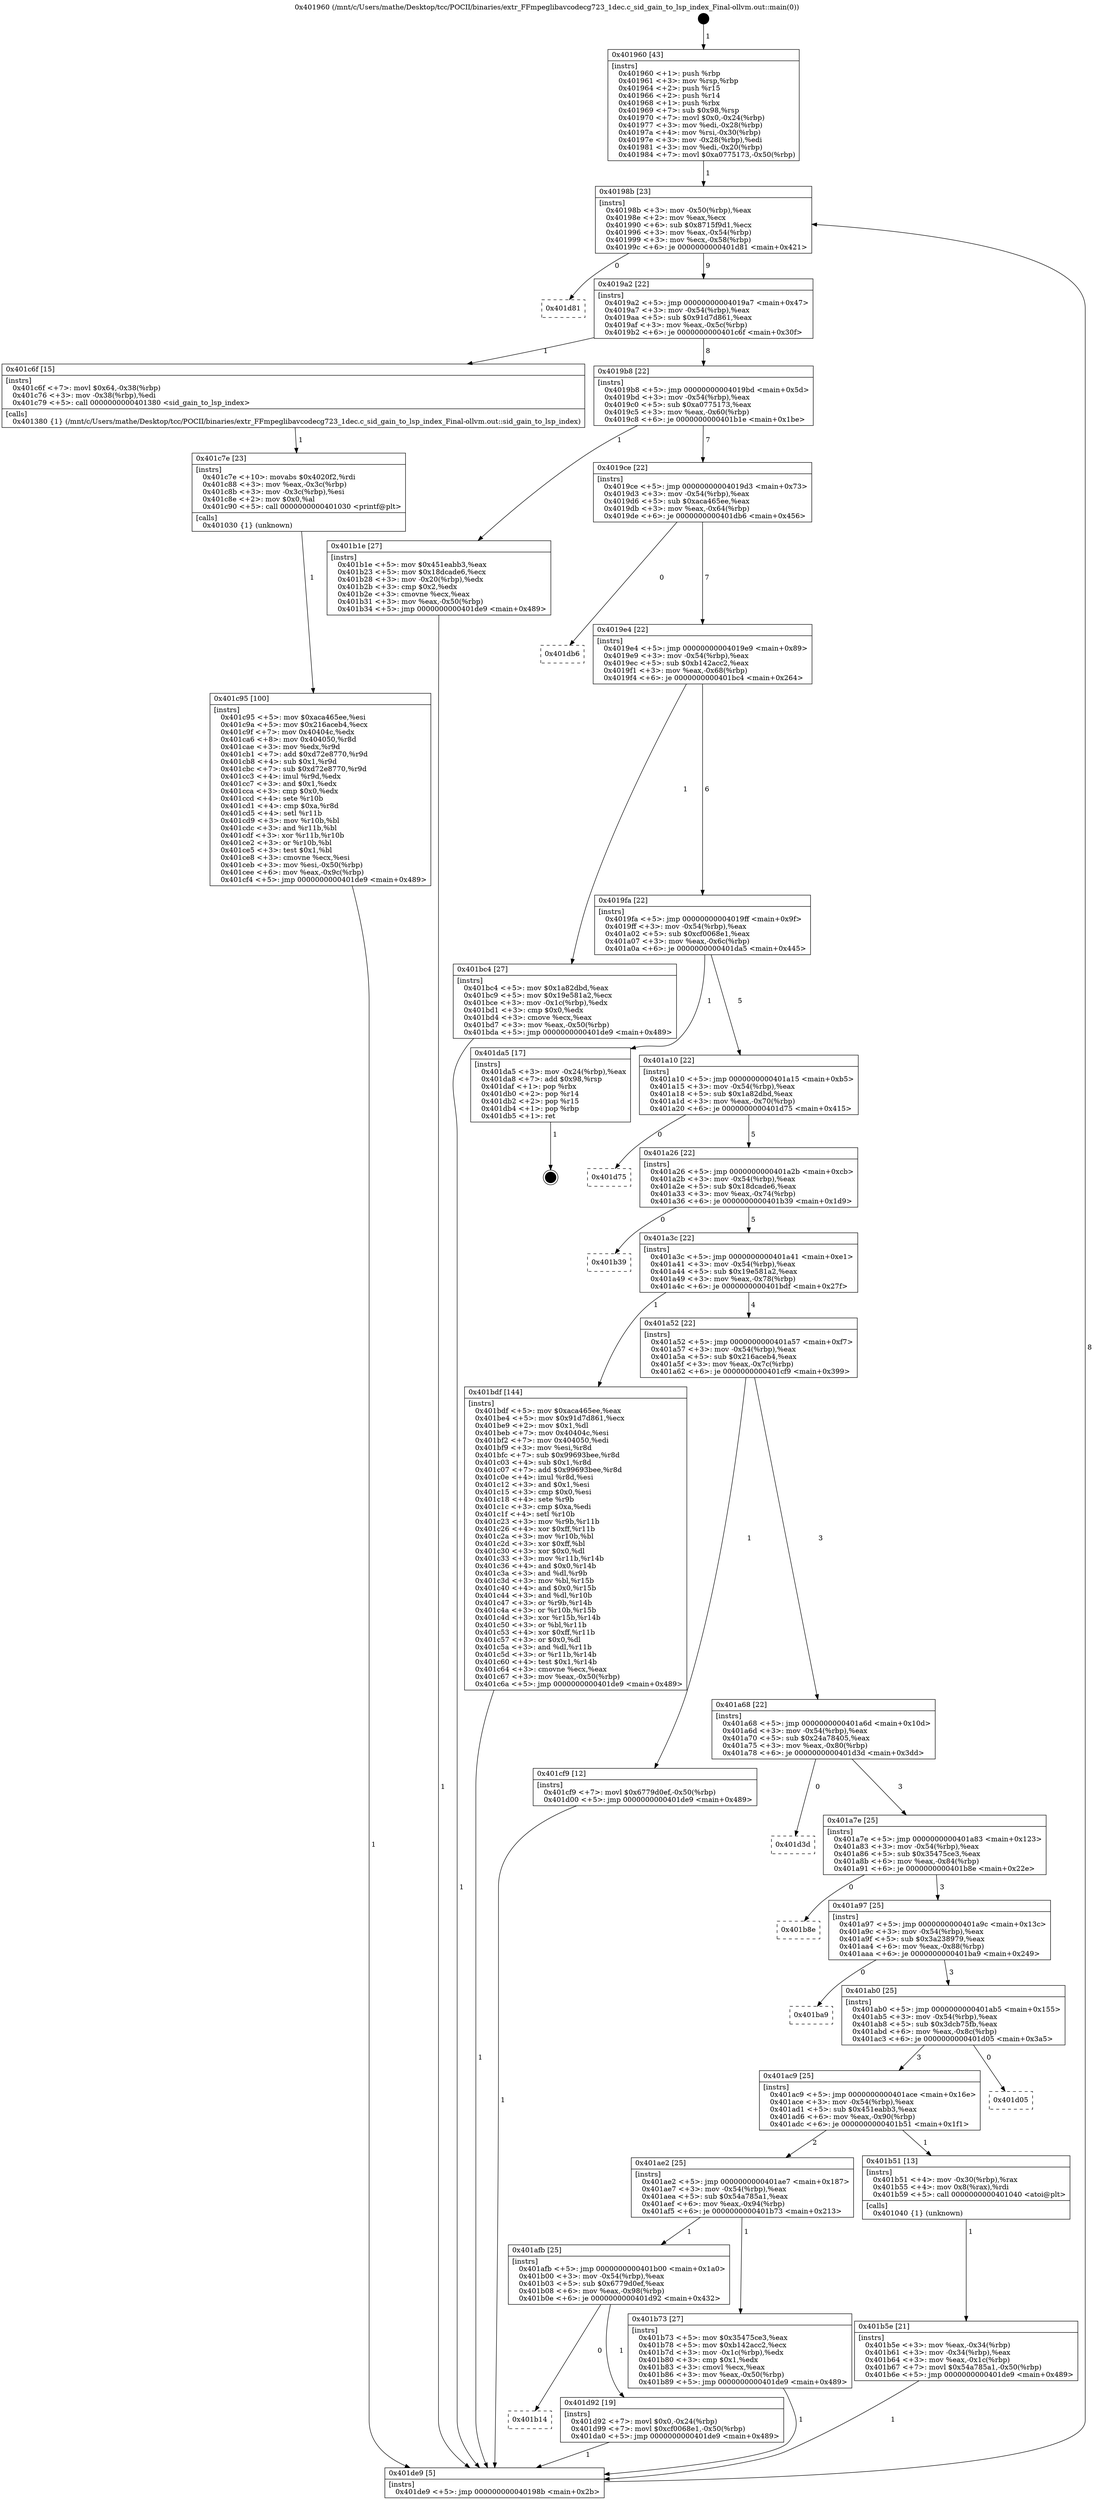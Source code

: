 digraph "0x401960" {
  label = "0x401960 (/mnt/c/Users/mathe/Desktop/tcc/POCII/binaries/extr_FFmpeglibavcodecg723_1dec.c_sid_gain_to_lsp_index_Final-ollvm.out::main(0))"
  labelloc = "t"
  node[shape=record]

  Entry [label="",width=0.3,height=0.3,shape=circle,fillcolor=black,style=filled]
  "0x40198b" [label="{
     0x40198b [23]\l
     | [instrs]\l
     &nbsp;&nbsp;0x40198b \<+3\>: mov -0x50(%rbp),%eax\l
     &nbsp;&nbsp;0x40198e \<+2\>: mov %eax,%ecx\l
     &nbsp;&nbsp;0x401990 \<+6\>: sub $0x8715f9d1,%ecx\l
     &nbsp;&nbsp;0x401996 \<+3\>: mov %eax,-0x54(%rbp)\l
     &nbsp;&nbsp;0x401999 \<+3\>: mov %ecx,-0x58(%rbp)\l
     &nbsp;&nbsp;0x40199c \<+6\>: je 0000000000401d81 \<main+0x421\>\l
  }"]
  "0x401d81" [label="{
     0x401d81\l
  }", style=dashed]
  "0x4019a2" [label="{
     0x4019a2 [22]\l
     | [instrs]\l
     &nbsp;&nbsp;0x4019a2 \<+5\>: jmp 00000000004019a7 \<main+0x47\>\l
     &nbsp;&nbsp;0x4019a7 \<+3\>: mov -0x54(%rbp),%eax\l
     &nbsp;&nbsp;0x4019aa \<+5\>: sub $0x91d7d861,%eax\l
     &nbsp;&nbsp;0x4019af \<+3\>: mov %eax,-0x5c(%rbp)\l
     &nbsp;&nbsp;0x4019b2 \<+6\>: je 0000000000401c6f \<main+0x30f\>\l
  }"]
  Exit [label="",width=0.3,height=0.3,shape=circle,fillcolor=black,style=filled,peripheries=2]
  "0x401c6f" [label="{
     0x401c6f [15]\l
     | [instrs]\l
     &nbsp;&nbsp;0x401c6f \<+7\>: movl $0x64,-0x38(%rbp)\l
     &nbsp;&nbsp;0x401c76 \<+3\>: mov -0x38(%rbp),%edi\l
     &nbsp;&nbsp;0x401c79 \<+5\>: call 0000000000401380 \<sid_gain_to_lsp_index\>\l
     | [calls]\l
     &nbsp;&nbsp;0x401380 \{1\} (/mnt/c/Users/mathe/Desktop/tcc/POCII/binaries/extr_FFmpeglibavcodecg723_1dec.c_sid_gain_to_lsp_index_Final-ollvm.out::sid_gain_to_lsp_index)\l
  }"]
  "0x4019b8" [label="{
     0x4019b8 [22]\l
     | [instrs]\l
     &nbsp;&nbsp;0x4019b8 \<+5\>: jmp 00000000004019bd \<main+0x5d\>\l
     &nbsp;&nbsp;0x4019bd \<+3\>: mov -0x54(%rbp),%eax\l
     &nbsp;&nbsp;0x4019c0 \<+5\>: sub $0xa0775173,%eax\l
     &nbsp;&nbsp;0x4019c5 \<+3\>: mov %eax,-0x60(%rbp)\l
     &nbsp;&nbsp;0x4019c8 \<+6\>: je 0000000000401b1e \<main+0x1be\>\l
  }"]
  "0x401b14" [label="{
     0x401b14\l
  }", style=dashed]
  "0x401b1e" [label="{
     0x401b1e [27]\l
     | [instrs]\l
     &nbsp;&nbsp;0x401b1e \<+5\>: mov $0x451eabb3,%eax\l
     &nbsp;&nbsp;0x401b23 \<+5\>: mov $0x18dcade6,%ecx\l
     &nbsp;&nbsp;0x401b28 \<+3\>: mov -0x20(%rbp),%edx\l
     &nbsp;&nbsp;0x401b2b \<+3\>: cmp $0x2,%edx\l
     &nbsp;&nbsp;0x401b2e \<+3\>: cmovne %ecx,%eax\l
     &nbsp;&nbsp;0x401b31 \<+3\>: mov %eax,-0x50(%rbp)\l
     &nbsp;&nbsp;0x401b34 \<+5\>: jmp 0000000000401de9 \<main+0x489\>\l
  }"]
  "0x4019ce" [label="{
     0x4019ce [22]\l
     | [instrs]\l
     &nbsp;&nbsp;0x4019ce \<+5\>: jmp 00000000004019d3 \<main+0x73\>\l
     &nbsp;&nbsp;0x4019d3 \<+3\>: mov -0x54(%rbp),%eax\l
     &nbsp;&nbsp;0x4019d6 \<+5\>: sub $0xaca465ee,%eax\l
     &nbsp;&nbsp;0x4019db \<+3\>: mov %eax,-0x64(%rbp)\l
     &nbsp;&nbsp;0x4019de \<+6\>: je 0000000000401db6 \<main+0x456\>\l
  }"]
  "0x401de9" [label="{
     0x401de9 [5]\l
     | [instrs]\l
     &nbsp;&nbsp;0x401de9 \<+5\>: jmp 000000000040198b \<main+0x2b\>\l
  }"]
  "0x401960" [label="{
     0x401960 [43]\l
     | [instrs]\l
     &nbsp;&nbsp;0x401960 \<+1\>: push %rbp\l
     &nbsp;&nbsp;0x401961 \<+3\>: mov %rsp,%rbp\l
     &nbsp;&nbsp;0x401964 \<+2\>: push %r15\l
     &nbsp;&nbsp;0x401966 \<+2\>: push %r14\l
     &nbsp;&nbsp;0x401968 \<+1\>: push %rbx\l
     &nbsp;&nbsp;0x401969 \<+7\>: sub $0x98,%rsp\l
     &nbsp;&nbsp;0x401970 \<+7\>: movl $0x0,-0x24(%rbp)\l
     &nbsp;&nbsp;0x401977 \<+3\>: mov %edi,-0x28(%rbp)\l
     &nbsp;&nbsp;0x40197a \<+4\>: mov %rsi,-0x30(%rbp)\l
     &nbsp;&nbsp;0x40197e \<+3\>: mov -0x28(%rbp),%edi\l
     &nbsp;&nbsp;0x401981 \<+3\>: mov %edi,-0x20(%rbp)\l
     &nbsp;&nbsp;0x401984 \<+7\>: movl $0xa0775173,-0x50(%rbp)\l
  }"]
  "0x401d92" [label="{
     0x401d92 [19]\l
     | [instrs]\l
     &nbsp;&nbsp;0x401d92 \<+7\>: movl $0x0,-0x24(%rbp)\l
     &nbsp;&nbsp;0x401d99 \<+7\>: movl $0xcf0068e1,-0x50(%rbp)\l
     &nbsp;&nbsp;0x401da0 \<+5\>: jmp 0000000000401de9 \<main+0x489\>\l
  }"]
  "0x401db6" [label="{
     0x401db6\l
  }", style=dashed]
  "0x4019e4" [label="{
     0x4019e4 [22]\l
     | [instrs]\l
     &nbsp;&nbsp;0x4019e4 \<+5\>: jmp 00000000004019e9 \<main+0x89\>\l
     &nbsp;&nbsp;0x4019e9 \<+3\>: mov -0x54(%rbp),%eax\l
     &nbsp;&nbsp;0x4019ec \<+5\>: sub $0xb142acc2,%eax\l
     &nbsp;&nbsp;0x4019f1 \<+3\>: mov %eax,-0x68(%rbp)\l
     &nbsp;&nbsp;0x4019f4 \<+6\>: je 0000000000401bc4 \<main+0x264\>\l
  }"]
  "0x401c95" [label="{
     0x401c95 [100]\l
     | [instrs]\l
     &nbsp;&nbsp;0x401c95 \<+5\>: mov $0xaca465ee,%esi\l
     &nbsp;&nbsp;0x401c9a \<+5\>: mov $0x216aceb4,%ecx\l
     &nbsp;&nbsp;0x401c9f \<+7\>: mov 0x40404c,%edx\l
     &nbsp;&nbsp;0x401ca6 \<+8\>: mov 0x404050,%r8d\l
     &nbsp;&nbsp;0x401cae \<+3\>: mov %edx,%r9d\l
     &nbsp;&nbsp;0x401cb1 \<+7\>: add $0xd72e8770,%r9d\l
     &nbsp;&nbsp;0x401cb8 \<+4\>: sub $0x1,%r9d\l
     &nbsp;&nbsp;0x401cbc \<+7\>: sub $0xd72e8770,%r9d\l
     &nbsp;&nbsp;0x401cc3 \<+4\>: imul %r9d,%edx\l
     &nbsp;&nbsp;0x401cc7 \<+3\>: and $0x1,%edx\l
     &nbsp;&nbsp;0x401cca \<+3\>: cmp $0x0,%edx\l
     &nbsp;&nbsp;0x401ccd \<+4\>: sete %r10b\l
     &nbsp;&nbsp;0x401cd1 \<+4\>: cmp $0xa,%r8d\l
     &nbsp;&nbsp;0x401cd5 \<+4\>: setl %r11b\l
     &nbsp;&nbsp;0x401cd9 \<+3\>: mov %r10b,%bl\l
     &nbsp;&nbsp;0x401cdc \<+3\>: and %r11b,%bl\l
     &nbsp;&nbsp;0x401cdf \<+3\>: xor %r11b,%r10b\l
     &nbsp;&nbsp;0x401ce2 \<+3\>: or %r10b,%bl\l
     &nbsp;&nbsp;0x401ce5 \<+3\>: test $0x1,%bl\l
     &nbsp;&nbsp;0x401ce8 \<+3\>: cmovne %ecx,%esi\l
     &nbsp;&nbsp;0x401ceb \<+3\>: mov %esi,-0x50(%rbp)\l
     &nbsp;&nbsp;0x401cee \<+6\>: mov %eax,-0x9c(%rbp)\l
     &nbsp;&nbsp;0x401cf4 \<+5\>: jmp 0000000000401de9 \<main+0x489\>\l
  }"]
  "0x401bc4" [label="{
     0x401bc4 [27]\l
     | [instrs]\l
     &nbsp;&nbsp;0x401bc4 \<+5\>: mov $0x1a82dbd,%eax\l
     &nbsp;&nbsp;0x401bc9 \<+5\>: mov $0x19e581a2,%ecx\l
     &nbsp;&nbsp;0x401bce \<+3\>: mov -0x1c(%rbp),%edx\l
     &nbsp;&nbsp;0x401bd1 \<+3\>: cmp $0x0,%edx\l
     &nbsp;&nbsp;0x401bd4 \<+3\>: cmove %ecx,%eax\l
     &nbsp;&nbsp;0x401bd7 \<+3\>: mov %eax,-0x50(%rbp)\l
     &nbsp;&nbsp;0x401bda \<+5\>: jmp 0000000000401de9 \<main+0x489\>\l
  }"]
  "0x4019fa" [label="{
     0x4019fa [22]\l
     | [instrs]\l
     &nbsp;&nbsp;0x4019fa \<+5\>: jmp 00000000004019ff \<main+0x9f\>\l
     &nbsp;&nbsp;0x4019ff \<+3\>: mov -0x54(%rbp),%eax\l
     &nbsp;&nbsp;0x401a02 \<+5\>: sub $0xcf0068e1,%eax\l
     &nbsp;&nbsp;0x401a07 \<+3\>: mov %eax,-0x6c(%rbp)\l
     &nbsp;&nbsp;0x401a0a \<+6\>: je 0000000000401da5 \<main+0x445\>\l
  }"]
  "0x401c7e" [label="{
     0x401c7e [23]\l
     | [instrs]\l
     &nbsp;&nbsp;0x401c7e \<+10\>: movabs $0x4020f2,%rdi\l
     &nbsp;&nbsp;0x401c88 \<+3\>: mov %eax,-0x3c(%rbp)\l
     &nbsp;&nbsp;0x401c8b \<+3\>: mov -0x3c(%rbp),%esi\l
     &nbsp;&nbsp;0x401c8e \<+2\>: mov $0x0,%al\l
     &nbsp;&nbsp;0x401c90 \<+5\>: call 0000000000401030 \<printf@plt\>\l
     | [calls]\l
     &nbsp;&nbsp;0x401030 \{1\} (unknown)\l
  }"]
  "0x401da5" [label="{
     0x401da5 [17]\l
     | [instrs]\l
     &nbsp;&nbsp;0x401da5 \<+3\>: mov -0x24(%rbp),%eax\l
     &nbsp;&nbsp;0x401da8 \<+7\>: add $0x98,%rsp\l
     &nbsp;&nbsp;0x401daf \<+1\>: pop %rbx\l
     &nbsp;&nbsp;0x401db0 \<+2\>: pop %r14\l
     &nbsp;&nbsp;0x401db2 \<+2\>: pop %r15\l
     &nbsp;&nbsp;0x401db4 \<+1\>: pop %rbp\l
     &nbsp;&nbsp;0x401db5 \<+1\>: ret\l
  }"]
  "0x401a10" [label="{
     0x401a10 [22]\l
     | [instrs]\l
     &nbsp;&nbsp;0x401a10 \<+5\>: jmp 0000000000401a15 \<main+0xb5\>\l
     &nbsp;&nbsp;0x401a15 \<+3\>: mov -0x54(%rbp),%eax\l
     &nbsp;&nbsp;0x401a18 \<+5\>: sub $0x1a82dbd,%eax\l
     &nbsp;&nbsp;0x401a1d \<+3\>: mov %eax,-0x70(%rbp)\l
     &nbsp;&nbsp;0x401a20 \<+6\>: je 0000000000401d75 \<main+0x415\>\l
  }"]
  "0x401afb" [label="{
     0x401afb [25]\l
     | [instrs]\l
     &nbsp;&nbsp;0x401afb \<+5\>: jmp 0000000000401b00 \<main+0x1a0\>\l
     &nbsp;&nbsp;0x401b00 \<+3\>: mov -0x54(%rbp),%eax\l
     &nbsp;&nbsp;0x401b03 \<+5\>: sub $0x6779d0ef,%eax\l
     &nbsp;&nbsp;0x401b08 \<+6\>: mov %eax,-0x98(%rbp)\l
     &nbsp;&nbsp;0x401b0e \<+6\>: je 0000000000401d92 \<main+0x432\>\l
  }"]
  "0x401d75" [label="{
     0x401d75\l
  }", style=dashed]
  "0x401a26" [label="{
     0x401a26 [22]\l
     | [instrs]\l
     &nbsp;&nbsp;0x401a26 \<+5\>: jmp 0000000000401a2b \<main+0xcb\>\l
     &nbsp;&nbsp;0x401a2b \<+3\>: mov -0x54(%rbp),%eax\l
     &nbsp;&nbsp;0x401a2e \<+5\>: sub $0x18dcade6,%eax\l
     &nbsp;&nbsp;0x401a33 \<+3\>: mov %eax,-0x74(%rbp)\l
     &nbsp;&nbsp;0x401a36 \<+6\>: je 0000000000401b39 \<main+0x1d9\>\l
  }"]
  "0x401b73" [label="{
     0x401b73 [27]\l
     | [instrs]\l
     &nbsp;&nbsp;0x401b73 \<+5\>: mov $0x35475ce3,%eax\l
     &nbsp;&nbsp;0x401b78 \<+5\>: mov $0xb142acc2,%ecx\l
     &nbsp;&nbsp;0x401b7d \<+3\>: mov -0x1c(%rbp),%edx\l
     &nbsp;&nbsp;0x401b80 \<+3\>: cmp $0x1,%edx\l
     &nbsp;&nbsp;0x401b83 \<+3\>: cmovl %ecx,%eax\l
     &nbsp;&nbsp;0x401b86 \<+3\>: mov %eax,-0x50(%rbp)\l
     &nbsp;&nbsp;0x401b89 \<+5\>: jmp 0000000000401de9 \<main+0x489\>\l
  }"]
  "0x401b39" [label="{
     0x401b39\l
  }", style=dashed]
  "0x401a3c" [label="{
     0x401a3c [22]\l
     | [instrs]\l
     &nbsp;&nbsp;0x401a3c \<+5\>: jmp 0000000000401a41 \<main+0xe1\>\l
     &nbsp;&nbsp;0x401a41 \<+3\>: mov -0x54(%rbp),%eax\l
     &nbsp;&nbsp;0x401a44 \<+5\>: sub $0x19e581a2,%eax\l
     &nbsp;&nbsp;0x401a49 \<+3\>: mov %eax,-0x78(%rbp)\l
     &nbsp;&nbsp;0x401a4c \<+6\>: je 0000000000401bdf \<main+0x27f\>\l
  }"]
  "0x401b5e" [label="{
     0x401b5e [21]\l
     | [instrs]\l
     &nbsp;&nbsp;0x401b5e \<+3\>: mov %eax,-0x34(%rbp)\l
     &nbsp;&nbsp;0x401b61 \<+3\>: mov -0x34(%rbp),%eax\l
     &nbsp;&nbsp;0x401b64 \<+3\>: mov %eax,-0x1c(%rbp)\l
     &nbsp;&nbsp;0x401b67 \<+7\>: movl $0x54a785a1,-0x50(%rbp)\l
     &nbsp;&nbsp;0x401b6e \<+5\>: jmp 0000000000401de9 \<main+0x489\>\l
  }"]
  "0x401bdf" [label="{
     0x401bdf [144]\l
     | [instrs]\l
     &nbsp;&nbsp;0x401bdf \<+5\>: mov $0xaca465ee,%eax\l
     &nbsp;&nbsp;0x401be4 \<+5\>: mov $0x91d7d861,%ecx\l
     &nbsp;&nbsp;0x401be9 \<+2\>: mov $0x1,%dl\l
     &nbsp;&nbsp;0x401beb \<+7\>: mov 0x40404c,%esi\l
     &nbsp;&nbsp;0x401bf2 \<+7\>: mov 0x404050,%edi\l
     &nbsp;&nbsp;0x401bf9 \<+3\>: mov %esi,%r8d\l
     &nbsp;&nbsp;0x401bfc \<+7\>: sub $0x99693bee,%r8d\l
     &nbsp;&nbsp;0x401c03 \<+4\>: sub $0x1,%r8d\l
     &nbsp;&nbsp;0x401c07 \<+7\>: add $0x99693bee,%r8d\l
     &nbsp;&nbsp;0x401c0e \<+4\>: imul %r8d,%esi\l
     &nbsp;&nbsp;0x401c12 \<+3\>: and $0x1,%esi\l
     &nbsp;&nbsp;0x401c15 \<+3\>: cmp $0x0,%esi\l
     &nbsp;&nbsp;0x401c18 \<+4\>: sete %r9b\l
     &nbsp;&nbsp;0x401c1c \<+3\>: cmp $0xa,%edi\l
     &nbsp;&nbsp;0x401c1f \<+4\>: setl %r10b\l
     &nbsp;&nbsp;0x401c23 \<+3\>: mov %r9b,%r11b\l
     &nbsp;&nbsp;0x401c26 \<+4\>: xor $0xff,%r11b\l
     &nbsp;&nbsp;0x401c2a \<+3\>: mov %r10b,%bl\l
     &nbsp;&nbsp;0x401c2d \<+3\>: xor $0xff,%bl\l
     &nbsp;&nbsp;0x401c30 \<+3\>: xor $0x0,%dl\l
     &nbsp;&nbsp;0x401c33 \<+3\>: mov %r11b,%r14b\l
     &nbsp;&nbsp;0x401c36 \<+4\>: and $0x0,%r14b\l
     &nbsp;&nbsp;0x401c3a \<+3\>: and %dl,%r9b\l
     &nbsp;&nbsp;0x401c3d \<+3\>: mov %bl,%r15b\l
     &nbsp;&nbsp;0x401c40 \<+4\>: and $0x0,%r15b\l
     &nbsp;&nbsp;0x401c44 \<+3\>: and %dl,%r10b\l
     &nbsp;&nbsp;0x401c47 \<+3\>: or %r9b,%r14b\l
     &nbsp;&nbsp;0x401c4a \<+3\>: or %r10b,%r15b\l
     &nbsp;&nbsp;0x401c4d \<+3\>: xor %r15b,%r14b\l
     &nbsp;&nbsp;0x401c50 \<+3\>: or %bl,%r11b\l
     &nbsp;&nbsp;0x401c53 \<+4\>: xor $0xff,%r11b\l
     &nbsp;&nbsp;0x401c57 \<+3\>: or $0x0,%dl\l
     &nbsp;&nbsp;0x401c5a \<+3\>: and %dl,%r11b\l
     &nbsp;&nbsp;0x401c5d \<+3\>: or %r11b,%r14b\l
     &nbsp;&nbsp;0x401c60 \<+4\>: test $0x1,%r14b\l
     &nbsp;&nbsp;0x401c64 \<+3\>: cmovne %ecx,%eax\l
     &nbsp;&nbsp;0x401c67 \<+3\>: mov %eax,-0x50(%rbp)\l
     &nbsp;&nbsp;0x401c6a \<+5\>: jmp 0000000000401de9 \<main+0x489\>\l
  }"]
  "0x401a52" [label="{
     0x401a52 [22]\l
     | [instrs]\l
     &nbsp;&nbsp;0x401a52 \<+5\>: jmp 0000000000401a57 \<main+0xf7\>\l
     &nbsp;&nbsp;0x401a57 \<+3\>: mov -0x54(%rbp),%eax\l
     &nbsp;&nbsp;0x401a5a \<+5\>: sub $0x216aceb4,%eax\l
     &nbsp;&nbsp;0x401a5f \<+3\>: mov %eax,-0x7c(%rbp)\l
     &nbsp;&nbsp;0x401a62 \<+6\>: je 0000000000401cf9 \<main+0x399\>\l
  }"]
  "0x401ae2" [label="{
     0x401ae2 [25]\l
     | [instrs]\l
     &nbsp;&nbsp;0x401ae2 \<+5\>: jmp 0000000000401ae7 \<main+0x187\>\l
     &nbsp;&nbsp;0x401ae7 \<+3\>: mov -0x54(%rbp),%eax\l
     &nbsp;&nbsp;0x401aea \<+5\>: sub $0x54a785a1,%eax\l
     &nbsp;&nbsp;0x401aef \<+6\>: mov %eax,-0x94(%rbp)\l
     &nbsp;&nbsp;0x401af5 \<+6\>: je 0000000000401b73 \<main+0x213\>\l
  }"]
  "0x401cf9" [label="{
     0x401cf9 [12]\l
     | [instrs]\l
     &nbsp;&nbsp;0x401cf9 \<+7\>: movl $0x6779d0ef,-0x50(%rbp)\l
     &nbsp;&nbsp;0x401d00 \<+5\>: jmp 0000000000401de9 \<main+0x489\>\l
  }"]
  "0x401a68" [label="{
     0x401a68 [22]\l
     | [instrs]\l
     &nbsp;&nbsp;0x401a68 \<+5\>: jmp 0000000000401a6d \<main+0x10d\>\l
     &nbsp;&nbsp;0x401a6d \<+3\>: mov -0x54(%rbp),%eax\l
     &nbsp;&nbsp;0x401a70 \<+5\>: sub $0x24a78405,%eax\l
     &nbsp;&nbsp;0x401a75 \<+3\>: mov %eax,-0x80(%rbp)\l
     &nbsp;&nbsp;0x401a78 \<+6\>: je 0000000000401d3d \<main+0x3dd\>\l
  }"]
  "0x401b51" [label="{
     0x401b51 [13]\l
     | [instrs]\l
     &nbsp;&nbsp;0x401b51 \<+4\>: mov -0x30(%rbp),%rax\l
     &nbsp;&nbsp;0x401b55 \<+4\>: mov 0x8(%rax),%rdi\l
     &nbsp;&nbsp;0x401b59 \<+5\>: call 0000000000401040 \<atoi@plt\>\l
     | [calls]\l
     &nbsp;&nbsp;0x401040 \{1\} (unknown)\l
  }"]
  "0x401d3d" [label="{
     0x401d3d\l
  }", style=dashed]
  "0x401a7e" [label="{
     0x401a7e [25]\l
     | [instrs]\l
     &nbsp;&nbsp;0x401a7e \<+5\>: jmp 0000000000401a83 \<main+0x123\>\l
     &nbsp;&nbsp;0x401a83 \<+3\>: mov -0x54(%rbp),%eax\l
     &nbsp;&nbsp;0x401a86 \<+5\>: sub $0x35475ce3,%eax\l
     &nbsp;&nbsp;0x401a8b \<+6\>: mov %eax,-0x84(%rbp)\l
     &nbsp;&nbsp;0x401a91 \<+6\>: je 0000000000401b8e \<main+0x22e\>\l
  }"]
  "0x401ac9" [label="{
     0x401ac9 [25]\l
     | [instrs]\l
     &nbsp;&nbsp;0x401ac9 \<+5\>: jmp 0000000000401ace \<main+0x16e\>\l
     &nbsp;&nbsp;0x401ace \<+3\>: mov -0x54(%rbp),%eax\l
     &nbsp;&nbsp;0x401ad1 \<+5\>: sub $0x451eabb3,%eax\l
     &nbsp;&nbsp;0x401ad6 \<+6\>: mov %eax,-0x90(%rbp)\l
     &nbsp;&nbsp;0x401adc \<+6\>: je 0000000000401b51 \<main+0x1f1\>\l
  }"]
  "0x401b8e" [label="{
     0x401b8e\l
  }", style=dashed]
  "0x401a97" [label="{
     0x401a97 [25]\l
     | [instrs]\l
     &nbsp;&nbsp;0x401a97 \<+5\>: jmp 0000000000401a9c \<main+0x13c\>\l
     &nbsp;&nbsp;0x401a9c \<+3\>: mov -0x54(%rbp),%eax\l
     &nbsp;&nbsp;0x401a9f \<+5\>: sub $0x3a238979,%eax\l
     &nbsp;&nbsp;0x401aa4 \<+6\>: mov %eax,-0x88(%rbp)\l
     &nbsp;&nbsp;0x401aaa \<+6\>: je 0000000000401ba9 \<main+0x249\>\l
  }"]
  "0x401d05" [label="{
     0x401d05\l
  }", style=dashed]
  "0x401ba9" [label="{
     0x401ba9\l
  }", style=dashed]
  "0x401ab0" [label="{
     0x401ab0 [25]\l
     | [instrs]\l
     &nbsp;&nbsp;0x401ab0 \<+5\>: jmp 0000000000401ab5 \<main+0x155\>\l
     &nbsp;&nbsp;0x401ab5 \<+3\>: mov -0x54(%rbp),%eax\l
     &nbsp;&nbsp;0x401ab8 \<+5\>: sub $0x3dcb75fb,%eax\l
     &nbsp;&nbsp;0x401abd \<+6\>: mov %eax,-0x8c(%rbp)\l
     &nbsp;&nbsp;0x401ac3 \<+6\>: je 0000000000401d05 \<main+0x3a5\>\l
  }"]
  Entry -> "0x401960" [label=" 1"]
  "0x40198b" -> "0x401d81" [label=" 0"]
  "0x40198b" -> "0x4019a2" [label=" 9"]
  "0x401da5" -> Exit [label=" 1"]
  "0x4019a2" -> "0x401c6f" [label=" 1"]
  "0x4019a2" -> "0x4019b8" [label=" 8"]
  "0x401d92" -> "0x401de9" [label=" 1"]
  "0x4019b8" -> "0x401b1e" [label=" 1"]
  "0x4019b8" -> "0x4019ce" [label=" 7"]
  "0x401b1e" -> "0x401de9" [label=" 1"]
  "0x401960" -> "0x40198b" [label=" 1"]
  "0x401de9" -> "0x40198b" [label=" 8"]
  "0x401afb" -> "0x401b14" [label=" 0"]
  "0x4019ce" -> "0x401db6" [label=" 0"]
  "0x4019ce" -> "0x4019e4" [label=" 7"]
  "0x401afb" -> "0x401d92" [label=" 1"]
  "0x4019e4" -> "0x401bc4" [label=" 1"]
  "0x4019e4" -> "0x4019fa" [label=" 6"]
  "0x401cf9" -> "0x401de9" [label=" 1"]
  "0x4019fa" -> "0x401da5" [label=" 1"]
  "0x4019fa" -> "0x401a10" [label=" 5"]
  "0x401c95" -> "0x401de9" [label=" 1"]
  "0x401a10" -> "0x401d75" [label=" 0"]
  "0x401a10" -> "0x401a26" [label=" 5"]
  "0x401c7e" -> "0x401c95" [label=" 1"]
  "0x401a26" -> "0x401b39" [label=" 0"]
  "0x401a26" -> "0x401a3c" [label=" 5"]
  "0x401c6f" -> "0x401c7e" [label=" 1"]
  "0x401a3c" -> "0x401bdf" [label=" 1"]
  "0x401a3c" -> "0x401a52" [label=" 4"]
  "0x401bc4" -> "0x401de9" [label=" 1"]
  "0x401a52" -> "0x401cf9" [label=" 1"]
  "0x401a52" -> "0x401a68" [label=" 3"]
  "0x401b73" -> "0x401de9" [label=" 1"]
  "0x401a68" -> "0x401d3d" [label=" 0"]
  "0x401a68" -> "0x401a7e" [label=" 3"]
  "0x401ae2" -> "0x401afb" [label=" 1"]
  "0x401a7e" -> "0x401b8e" [label=" 0"]
  "0x401a7e" -> "0x401a97" [label=" 3"]
  "0x401bdf" -> "0x401de9" [label=" 1"]
  "0x401a97" -> "0x401ba9" [label=" 0"]
  "0x401a97" -> "0x401ab0" [label=" 3"]
  "0x401b5e" -> "0x401de9" [label=" 1"]
  "0x401ab0" -> "0x401d05" [label=" 0"]
  "0x401ab0" -> "0x401ac9" [label=" 3"]
  "0x401ae2" -> "0x401b73" [label=" 1"]
  "0x401ac9" -> "0x401b51" [label=" 1"]
  "0x401ac9" -> "0x401ae2" [label=" 2"]
  "0x401b51" -> "0x401b5e" [label=" 1"]
}
